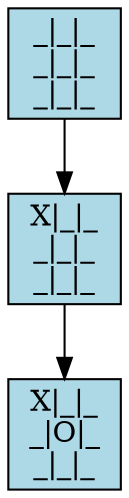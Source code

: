digraph GameTree {
node [shape=box, style=filled, fillcolor=lightblue];
node0 [label="_|_|_\n_|_|_\n_|_|_"];
node1 [label="X|_|_\n_|_|_\n_|_|_"];
node0 -> node1;
node2 [label="X|_|_\n_|O|_\n_|_|_"];
node1 -> node2;
}
